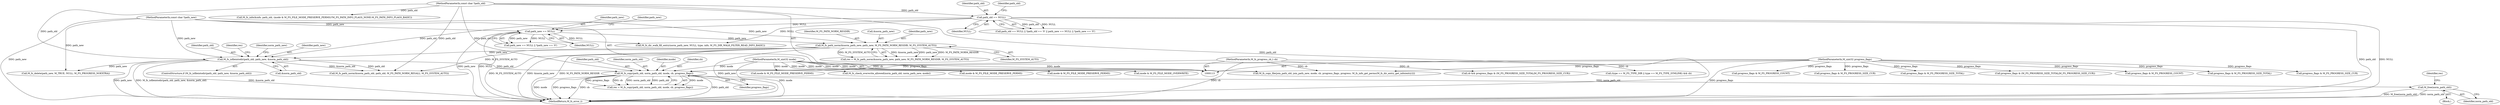 digraph "0_mstdlib_db124b8f607dd0a40a9aef2d4d468fad433522a7_0@API" {
"1000209" [label="(Call,M_free(norm_path_old))"];
"1000203" [label="(Call,M_fs_copy(path_old, norm_path_old, mode, cb, progress_flags))"];
"1000193" [label="(Call,M_fs_isfileintodir(path_old, path_new, &norm_path_old))"];
"1000156" [label="(Call,path_old == NULL)"];
"1000114" [label="(MethodParameterIn,const char *path_old)"];
"1000177" [label="(Call,M_fs_path_norm(&norm_path_new, path_new, M_FS_PATH_NORM_RESDIR, M_FS_SYSTEM_AUTO))"];
"1000165" [label="(Call,path_new == NULL)"];
"1000115" [label="(MethodParameterIn,const char *path_new)"];
"1000116" [label="(MethodParameterIn,M_uint32 mode)"];
"1000118" [label="(MethodParameterIn,M_uint32 progress_flags)"];
"1000117" [label="(MethodParameterIn,M_fs_progress_cb_t cb)"];
"1000166" [label="(Identifier,path_new)"];
"1000157" [label="(Identifier,path_old)"];
"1000198" [label="(Block,)"];
"1000397" [label="(Call,progress_flags & M_FS_PROGRESS_COUNT)"];
"1000116" [label="(MethodParameterIn,M_uint32 mode)"];
"1000156" [label="(Call,path_old == NULL)"];
"1000158" [label="(Identifier,NULL)"];
"1000215" [label="(Call,M_fs_path_norm(&norm_path_old, path_old, M_FS_PATH_NORM_RESALL, M_FS_SYSTEM_AUTO))"];
"1000115" [label="(MethodParameterIn,const char *path_new)"];
"1000590" [label="(Call,mode & M_FS_FILE_MODE_OVERWRITE)"];
"1000175" [label="(Call,res = M_fs_path_norm(&norm_path_new, path_new, M_FS_PATH_NORM_RESDIR, M_FS_SYSTEM_AUTO))"];
"1000201" [label="(Call,res = M_fs_copy(path_old, norm_path_old, mode, cb, progress_flags))"];
"1000609" [label="(MethodReturn,M_fs_error_t)"];
"1000162" [label="(Identifier,path_old)"];
"1000155" [label="(Call,path_old == NULL || *path_old == '\0' || path_new == NULL || *path_new == '\0')"];
"1000194" [label="(Identifier,path_old)"];
"1000177" [label="(Call,M_fs_path_norm(&norm_path_new, path_new, M_FS_PATH_NORM_RESDIR, M_FS_SYSTEM_AUTO))"];
"1000496" [label="(Call,mode & M_FS_FILE_MODE_PRESERVE_PERMS)"];
"1000552" [label="(Call,progress_flags & M_FS_PROGRESS_SIZE_CUR)"];
"1000204" [label="(Identifier,path_old)"];
"1000266" [label="(Call,M_fs_check_overwrite_allowed(norm_path_old, norm_path_new, mode))"];
"1000214" [label="(Identifier,res)"];
"1000203" [label="(Call,M_fs_copy(path_old, norm_path_old, mode, cb, progress_flags))"];
"1000209" [label="(Call,M_free(norm_path_old))"];
"1000192" [label="(ControlStructure,if (M_fs_isfileintodir(path_old, path_new, &norm_path_old)))"];
"1000170" [label="(Identifier,path_new)"];
"1000296" [label="(Call,mode & M_FS_FILE_MODE_PRESERVE_PERMS)"];
"1000165" [label="(Call,path_new == NULL)"];
"1000200" [label="(Identifier,norm_path_new)"];
"1000181" [label="(Identifier,M_FS_PATH_NORM_RESDIR)"];
"1000242" [label="(Call,mode & M_FS_FILE_MODE_PRESERVE_PERMS)"];
"1000511" [label="(Call,M_fs_copy_file(join_path_old, join_path_new, mode, cb, progress_flags, progress, M_fs_info_get_perms(M_fs_dir_entry_get_info(entry))))"];
"1000167" [label="(Identifier,NULL)"];
"1000205" [label="(Identifier,norm_path_old)"];
"1000196" [label="(Call,&norm_path_old)"];
"1000206" [label="(Identifier,mode)"];
"1000210" [label="(Identifier,norm_path_old)"];
"1000389" [label="(Call,progress_flags & M_FS_PROGRESS_SIZE_TOTAL)"];
"1000164" [label="(Call,path_new == NULL || *path_new == '\0')"];
"1000305" [label="(Call,cb && progress_flags & (M_FS_PROGRESS_SIZE_TOTAL|M_FS_PROGRESS_SIZE_CUR))"];
"1000307" [label="(Call,progress_flags & (M_FS_PROGRESS_SIZE_TOTAL|M_FS_PROGRESS_SIZE_CUR))"];
"1000178" [label="(Call,&norm_path_new)"];
"1000195" [label="(Identifier,path_new)"];
"1000182" [label="(Identifier,M_FS_SYSTEM_AUTO)"];
"1000560" [label="(Call,progress_flags & M_FS_PROGRESS_COUNT)"];
"1000208" [label="(Identifier,progress_flags)"];
"1000114" [label="(MethodParameterIn,const char *path_old)"];
"1000284" [label="(Call,M_fs_dir_walk_fill_entry(norm_path_new, NULL, type, info, M_FS_DIR_WALK_FILTER_READ_INFO_BASIC))"];
"1000544" [label="(Call,progress_flags & M_FS_PROGRESS_SIZE_TOTAL)"];
"1000180" [label="(Identifier,path_new)"];
"1000452" [label="(Call,progress_flags & M_FS_PROGRESS_SIZE_CUR)"];
"1000526" [label="(Call,(type == M_FS_TYPE_DIR || type == M_FS_TYPE_SYMLINK) && cb)"];
"1000193" [label="(Call,M_fs_isfileintodir(path_old, path_new, &norm_path_old))"];
"1000212" [label="(Identifier,res)"];
"1000207" [label="(Identifier,cb)"];
"1000237" [label="(Call,M_fs_info(&info, path_old, (mode & M_FS_FILE_MODE_PRESERVE_PERMS)?M_FS_PATH_INFO_FLAGS_NONE:M_FS_PATH_INFO_FLAGS_BASIC))"];
"1000118" [label="(MethodParameterIn,M_uint32 progress_flags)"];
"1000594" [label="(Call,M_fs_delete(path_new, M_TRUE, NULL, M_FS_PROGRESS_NOEXTRA))"];
"1000117" [label="(MethodParameterIn,M_fs_progress_cb_t cb)"];
"1000209" -> "1000198"  [label="AST: "];
"1000209" -> "1000210"  [label="CFG: "];
"1000210" -> "1000209"  [label="AST: "];
"1000212" -> "1000209"  [label="CFG: "];
"1000209" -> "1000609"  [label="DDG: M_free(norm_path_old)"];
"1000209" -> "1000609"  [label="DDG: norm_path_old"];
"1000203" -> "1000209"  [label="DDG: norm_path_old"];
"1000203" -> "1000201"  [label="AST: "];
"1000203" -> "1000208"  [label="CFG: "];
"1000204" -> "1000203"  [label="AST: "];
"1000205" -> "1000203"  [label="AST: "];
"1000206" -> "1000203"  [label="AST: "];
"1000207" -> "1000203"  [label="AST: "];
"1000208" -> "1000203"  [label="AST: "];
"1000201" -> "1000203"  [label="CFG: "];
"1000203" -> "1000609"  [label="DDG: mode"];
"1000203" -> "1000609"  [label="DDG: progress_flags"];
"1000203" -> "1000609"  [label="DDG: cb"];
"1000203" -> "1000609"  [label="DDG: path_old"];
"1000203" -> "1000201"  [label="DDG: mode"];
"1000203" -> "1000201"  [label="DDG: progress_flags"];
"1000203" -> "1000201"  [label="DDG: cb"];
"1000203" -> "1000201"  [label="DDG: norm_path_old"];
"1000203" -> "1000201"  [label="DDG: path_old"];
"1000193" -> "1000203"  [label="DDG: path_old"];
"1000114" -> "1000203"  [label="DDG: path_old"];
"1000116" -> "1000203"  [label="DDG: mode"];
"1000118" -> "1000203"  [label="DDG: progress_flags"];
"1000117" -> "1000203"  [label="DDG: cb"];
"1000193" -> "1000192"  [label="AST: "];
"1000193" -> "1000196"  [label="CFG: "];
"1000194" -> "1000193"  [label="AST: "];
"1000195" -> "1000193"  [label="AST: "];
"1000196" -> "1000193"  [label="AST: "];
"1000200" -> "1000193"  [label="CFG: "];
"1000214" -> "1000193"  [label="CFG: "];
"1000193" -> "1000609"  [label="DDG: path_new"];
"1000193" -> "1000609"  [label="DDG: M_fs_isfileintodir(path_old, path_new, &norm_path_old)"];
"1000193" -> "1000609"  [label="DDG: &norm_path_old"];
"1000156" -> "1000193"  [label="DDG: path_old"];
"1000114" -> "1000193"  [label="DDG: path_old"];
"1000177" -> "1000193"  [label="DDG: path_new"];
"1000115" -> "1000193"  [label="DDG: path_new"];
"1000193" -> "1000215"  [label="DDG: &norm_path_old"];
"1000193" -> "1000215"  [label="DDG: path_old"];
"1000193" -> "1000594"  [label="DDG: path_new"];
"1000156" -> "1000155"  [label="AST: "];
"1000156" -> "1000158"  [label="CFG: "];
"1000157" -> "1000156"  [label="AST: "];
"1000158" -> "1000156"  [label="AST: "];
"1000162" -> "1000156"  [label="CFG: "];
"1000155" -> "1000156"  [label="CFG: "];
"1000156" -> "1000609"  [label="DDG: path_old"];
"1000156" -> "1000609"  [label="DDG: NULL"];
"1000156" -> "1000155"  [label="DDG: path_old"];
"1000156" -> "1000155"  [label="DDG: NULL"];
"1000114" -> "1000156"  [label="DDG: path_old"];
"1000156" -> "1000165"  [label="DDG: NULL"];
"1000156" -> "1000284"  [label="DDG: NULL"];
"1000114" -> "1000113"  [label="AST: "];
"1000114" -> "1000609"  [label="DDG: path_old"];
"1000114" -> "1000215"  [label="DDG: path_old"];
"1000114" -> "1000237"  [label="DDG: path_old"];
"1000177" -> "1000175"  [label="AST: "];
"1000177" -> "1000182"  [label="CFG: "];
"1000178" -> "1000177"  [label="AST: "];
"1000180" -> "1000177"  [label="AST: "];
"1000181" -> "1000177"  [label="AST: "];
"1000182" -> "1000177"  [label="AST: "];
"1000175" -> "1000177"  [label="CFG: "];
"1000177" -> "1000609"  [label="DDG: M_FS_SYSTEM_AUTO"];
"1000177" -> "1000609"  [label="DDG: &norm_path_new"];
"1000177" -> "1000609"  [label="DDG: M_FS_PATH_NORM_RESDIR"];
"1000177" -> "1000609"  [label="DDG: path_new"];
"1000177" -> "1000175"  [label="DDG: &norm_path_new"];
"1000177" -> "1000175"  [label="DDG: path_new"];
"1000177" -> "1000175"  [label="DDG: M_FS_PATH_NORM_RESDIR"];
"1000177" -> "1000175"  [label="DDG: M_FS_SYSTEM_AUTO"];
"1000165" -> "1000177"  [label="DDG: path_new"];
"1000115" -> "1000177"  [label="DDG: path_new"];
"1000177" -> "1000215"  [label="DDG: M_FS_SYSTEM_AUTO"];
"1000165" -> "1000164"  [label="AST: "];
"1000165" -> "1000167"  [label="CFG: "];
"1000166" -> "1000165"  [label="AST: "];
"1000167" -> "1000165"  [label="AST: "];
"1000170" -> "1000165"  [label="CFG: "];
"1000164" -> "1000165"  [label="CFG: "];
"1000165" -> "1000609"  [label="DDG: path_new"];
"1000165" -> "1000609"  [label="DDG: NULL"];
"1000165" -> "1000164"  [label="DDG: path_new"];
"1000165" -> "1000164"  [label="DDG: NULL"];
"1000115" -> "1000165"  [label="DDG: path_new"];
"1000165" -> "1000284"  [label="DDG: NULL"];
"1000115" -> "1000113"  [label="AST: "];
"1000115" -> "1000609"  [label="DDG: path_new"];
"1000115" -> "1000594"  [label="DDG: path_new"];
"1000116" -> "1000113"  [label="AST: "];
"1000116" -> "1000609"  [label="DDG: mode"];
"1000116" -> "1000242"  [label="DDG: mode"];
"1000116" -> "1000266"  [label="DDG: mode"];
"1000116" -> "1000296"  [label="DDG: mode"];
"1000116" -> "1000496"  [label="DDG: mode"];
"1000116" -> "1000511"  [label="DDG: mode"];
"1000116" -> "1000590"  [label="DDG: mode"];
"1000118" -> "1000113"  [label="AST: "];
"1000118" -> "1000609"  [label="DDG: progress_flags"];
"1000118" -> "1000307"  [label="DDG: progress_flags"];
"1000118" -> "1000389"  [label="DDG: progress_flags"];
"1000118" -> "1000397"  [label="DDG: progress_flags"];
"1000118" -> "1000452"  [label="DDG: progress_flags"];
"1000118" -> "1000511"  [label="DDG: progress_flags"];
"1000118" -> "1000544"  [label="DDG: progress_flags"];
"1000118" -> "1000552"  [label="DDG: progress_flags"];
"1000118" -> "1000560"  [label="DDG: progress_flags"];
"1000117" -> "1000113"  [label="AST: "];
"1000117" -> "1000609"  [label="DDG: cb"];
"1000117" -> "1000305"  [label="DDG: cb"];
"1000117" -> "1000511"  [label="DDG: cb"];
"1000117" -> "1000526"  [label="DDG: cb"];
}
